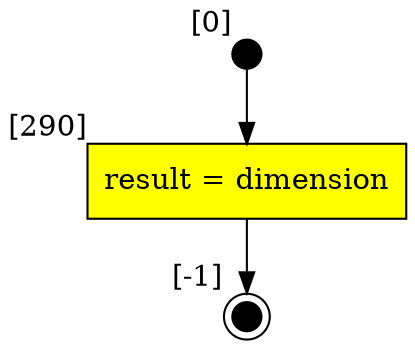 digraph CLG {
  289 [style=filled, fillcolor=black, shape="circle", label="", fixedsize=true, width=.2, height=.2, xlabel="[0]"];
  290 [shape="box", label="result = dimension", style=filled, fillcolor=yellow, xlabel="[290]"];
  291 [style=filled, fillcolor=black, shape="doublecircle", label="", fixedsize=true, width=.2, height=.2, xlabel="[-1]"];
  289 -> 290;
  290 -> 291;
}
